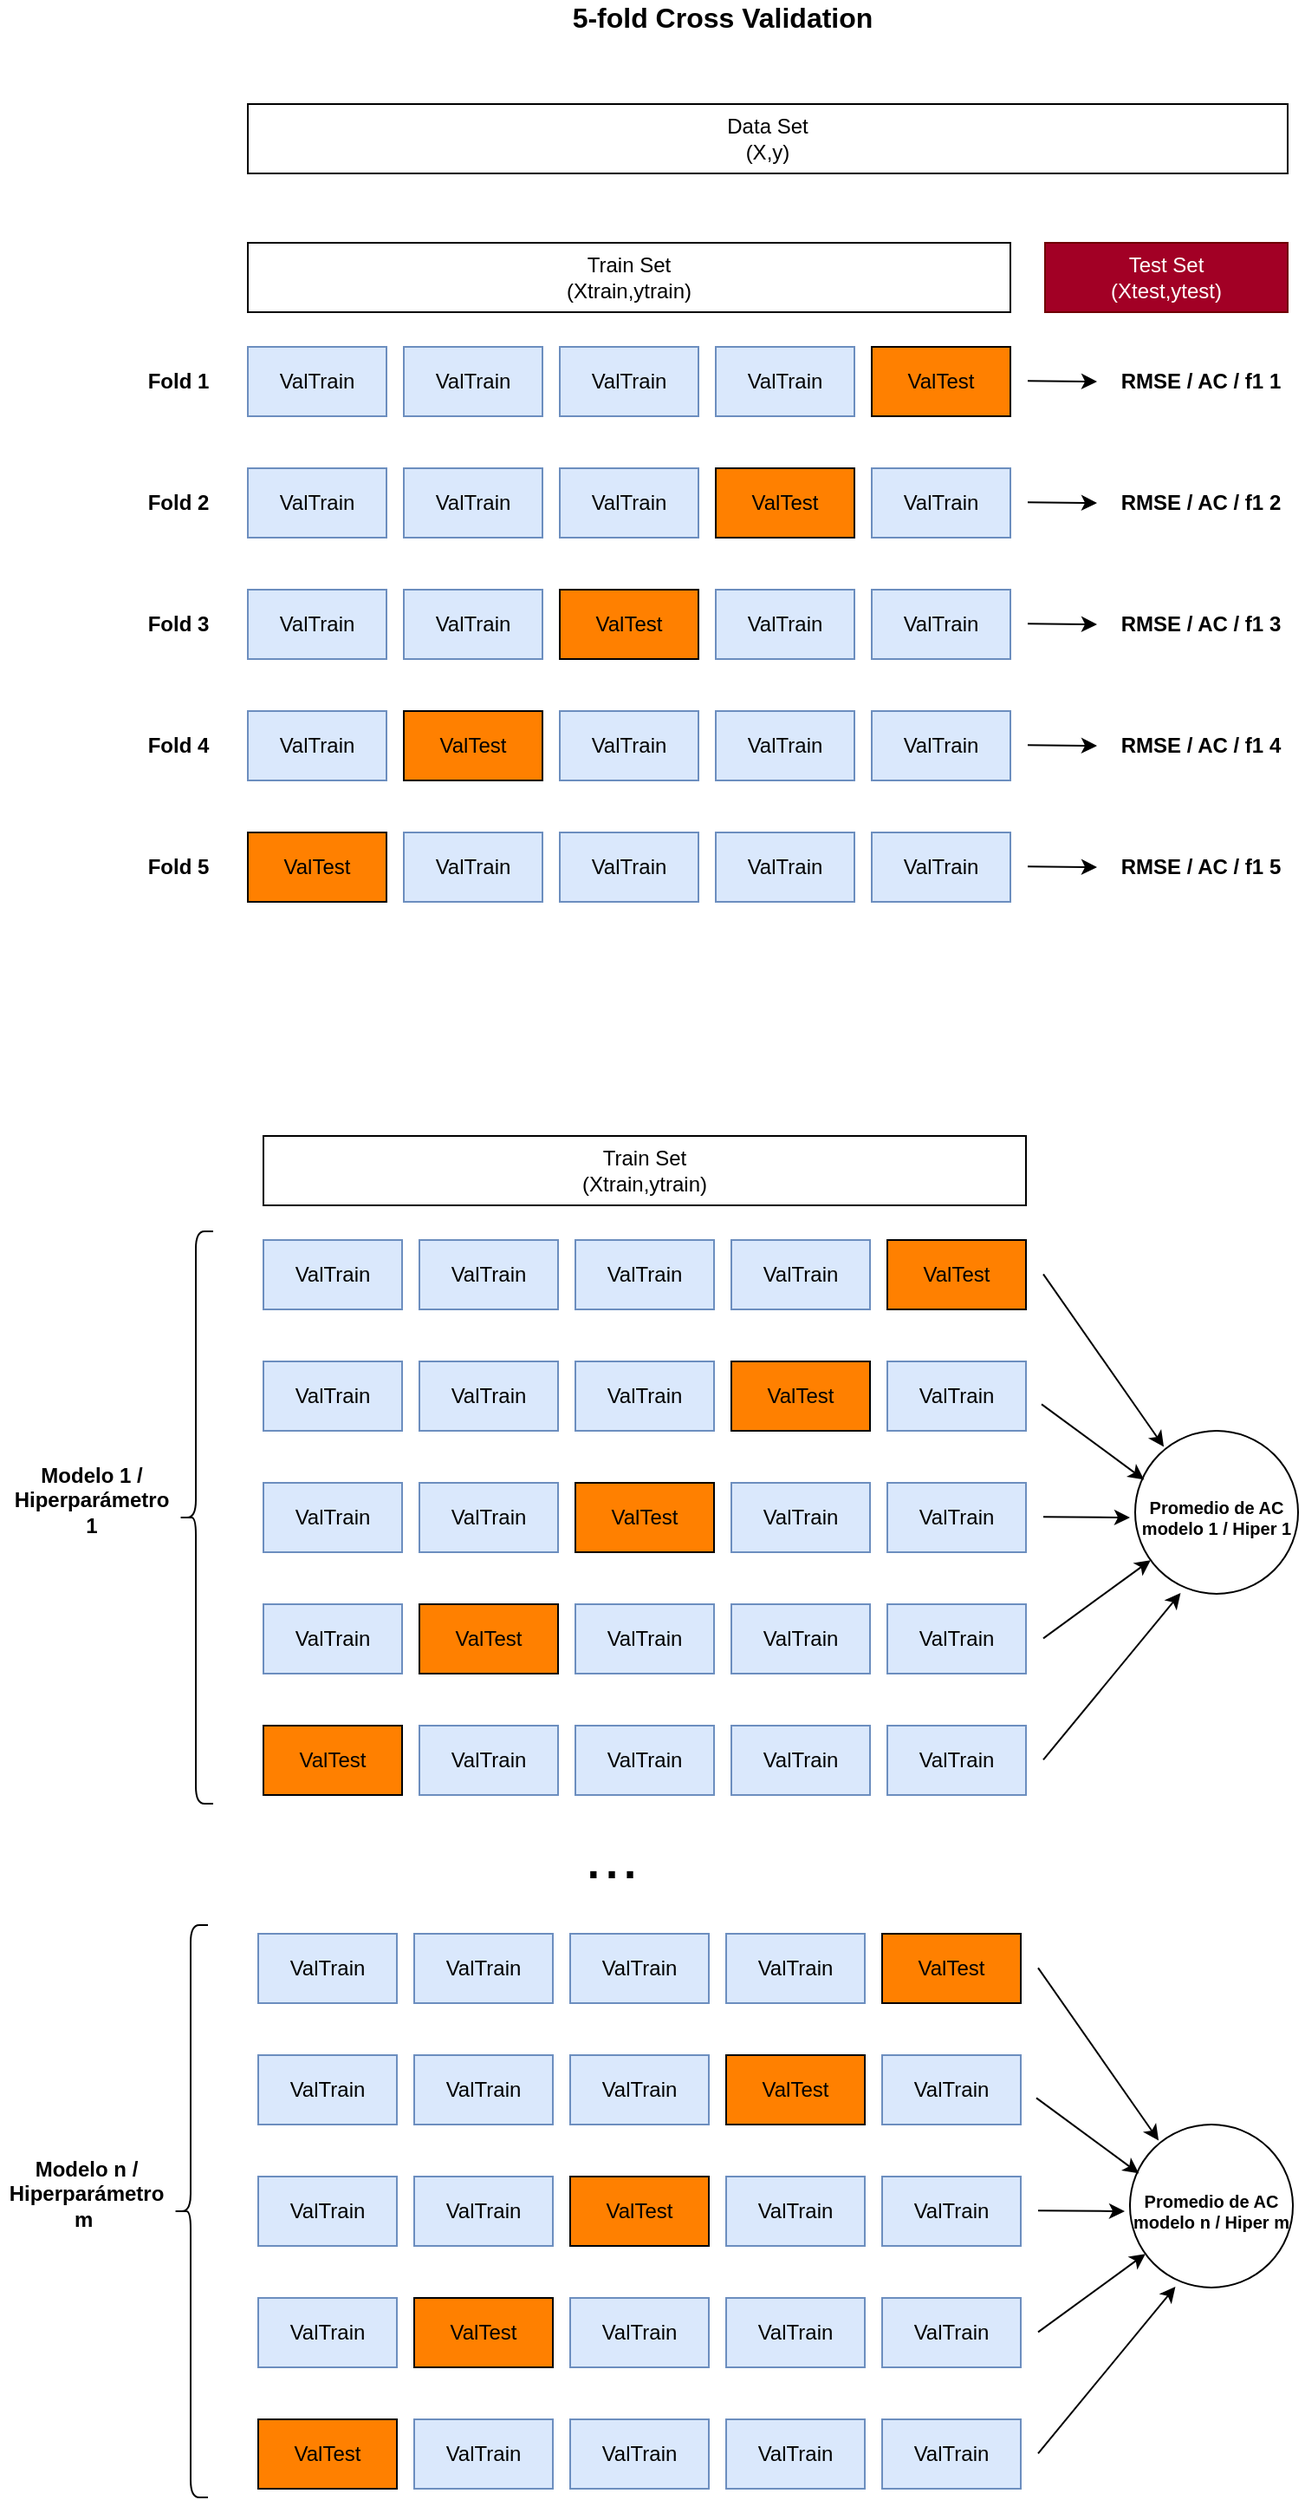 <mxfile version="13.7.3" type="device"><diagram id="gwORpkiTcTMyrVJZlr1m" name="Page-1"><mxGraphModel dx="1959" dy="718" grid="1" gridSize="10" guides="1" tooltips="1" connect="1" arrows="1" fold="1" page="1" pageScale="1" pageWidth="827" pageHeight="1169" math="0" shadow="0"><root><mxCell id="0"/><mxCell id="1" parent="0"/><mxCell id="zF2MyAngvlr5sfYJ5e23-27" value="&lt;font style=&quot;font-size: 16px&quot;&gt;&lt;b&gt;5-fold Cross Validation&lt;/b&gt;&lt;/font&gt;" style="text;html=1;strokeColor=none;fillColor=none;align=center;verticalAlign=middle;whiteSpace=wrap;rounded=0;" parent="1" vertex="1"><mxGeometry x="189" y="10" width="450" height="20" as="geometry"/></mxCell><mxCell id="eXKjHOSTCA8VNxbqJFId-3" value="" style="group" vertex="1" connectable="0" parent="1"><mxGeometry x="70" y="70" width="670" height="460" as="geometry"/></mxCell><mxCell id="zF2MyAngvlr5sfYJ5e23-1" value="ValTrain" style="rounded=0;whiteSpace=wrap;html=1;fillColor=#dae8fc;strokeColor=#6c8ebf;" parent="eXKjHOSTCA8VNxbqJFId-3" vertex="1"><mxGeometry x="70" y="140" width="80" height="40" as="geometry"/></mxCell><mxCell id="zF2MyAngvlr5sfYJ5e23-2" value="ValTrain" style="rounded=0;whiteSpace=wrap;html=1;fillColor=#dae8fc;strokeColor=#6c8ebf;" parent="eXKjHOSTCA8VNxbqJFId-3" vertex="1"><mxGeometry x="160" y="140" width="80" height="40" as="geometry"/></mxCell><mxCell id="zF2MyAngvlr5sfYJ5e23-3" value="ValTrain" style="rounded=0;whiteSpace=wrap;html=1;fillColor=#dae8fc;strokeColor=#6c8ebf;" parent="eXKjHOSTCA8VNxbqJFId-3" vertex="1"><mxGeometry x="250" y="140" width="80" height="40" as="geometry"/></mxCell><mxCell id="zF2MyAngvlr5sfYJ5e23-4" value="ValTrain" style="rounded=0;whiteSpace=wrap;html=1;fillColor=#dae8fc;strokeColor=#6c8ebf;" parent="eXKjHOSTCA8VNxbqJFId-3" vertex="1"><mxGeometry x="340" y="140" width="80" height="40" as="geometry"/></mxCell><mxCell id="zF2MyAngvlr5sfYJ5e23-5" value="ValTest" style="rounded=0;whiteSpace=wrap;html=1;fillColor=#FF8000;" parent="eXKjHOSTCA8VNxbqJFId-3" vertex="1"><mxGeometry x="430" y="140" width="80" height="40" as="geometry"/></mxCell><mxCell id="zF2MyAngvlr5sfYJ5e23-6" value="ValTrain" style="rounded=0;whiteSpace=wrap;html=1;fillColor=#dae8fc;strokeColor=#6c8ebf;" parent="eXKjHOSTCA8VNxbqJFId-3" vertex="1"><mxGeometry x="70" y="210" width="80" height="40" as="geometry"/></mxCell><mxCell id="zF2MyAngvlr5sfYJ5e23-7" value="ValTrain" style="rounded=0;whiteSpace=wrap;html=1;fillColor=#dae8fc;strokeColor=#6c8ebf;" parent="eXKjHOSTCA8VNxbqJFId-3" vertex="1"><mxGeometry x="160" y="210" width="80" height="40" as="geometry"/></mxCell><mxCell id="zF2MyAngvlr5sfYJ5e23-8" value="ValTrain" style="rounded=0;whiteSpace=wrap;html=1;fillColor=#dae8fc;strokeColor=#6c8ebf;" parent="eXKjHOSTCA8VNxbqJFId-3" vertex="1"><mxGeometry x="430" y="210" width="80" height="40" as="geometry"/></mxCell><mxCell id="zF2MyAngvlr5sfYJ5e23-9" value="ValTrain" style="rounded=0;whiteSpace=wrap;html=1;fillColor=#dae8fc;strokeColor=#6c8ebf;" parent="eXKjHOSTCA8VNxbqJFId-3" vertex="1"><mxGeometry x="250" y="210" width="80" height="40" as="geometry"/></mxCell><mxCell id="zF2MyAngvlr5sfYJ5e23-10" value="ValTest" style="rounded=0;whiteSpace=wrap;html=1;fillColor=#FF8000;" parent="eXKjHOSTCA8VNxbqJFId-3" vertex="1"><mxGeometry x="340" y="210" width="80" height="40" as="geometry"/></mxCell><mxCell id="zF2MyAngvlr5sfYJ5e23-11" value="ValTrain" style="rounded=0;whiteSpace=wrap;html=1;fillColor=#dae8fc;strokeColor=#6c8ebf;" parent="eXKjHOSTCA8VNxbqJFId-3" vertex="1"><mxGeometry x="70" y="280" width="80" height="40" as="geometry"/></mxCell><mxCell id="zF2MyAngvlr5sfYJ5e23-12" value="ValTrain" style="rounded=0;whiteSpace=wrap;html=1;fillColor=#dae8fc;strokeColor=#6c8ebf;" parent="eXKjHOSTCA8VNxbqJFId-3" vertex="1"><mxGeometry x="160" y="280" width="80" height="40" as="geometry"/></mxCell><mxCell id="zF2MyAngvlr5sfYJ5e23-13" value="ValTrain" style="rounded=0;whiteSpace=wrap;html=1;fillColor=#dae8fc;strokeColor=#6c8ebf;" parent="eXKjHOSTCA8VNxbqJFId-3" vertex="1"><mxGeometry x="430" y="280" width="80" height="40" as="geometry"/></mxCell><mxCell id="zF2MyAngvlr5sfYJ5e23-14" value="ValTrain" style="rounded=0;whiteSpace=wrap;html=1;fillColor=#dae8fc;strokeColor=#6c8ebf;" parent="eXKjHOSTCA8VNxbqJFId-3" vertex="1"><mxGeometry x="340" y="280" width="80" height="40" as="geometry"/></mxCell><mxCell id="zF2MyAngvlr5sfYJ5e23-15" value="ValTest" style="rounded=0;whiteSpace=wrap;html=1;fillColor=#FF8000;" parent="eXKjHOSTCA8VNxbqJFId-3" vertex="1"><mxGeometry x="250" y="280" width="80" height="40" as="geometry"/></mxCell><mxCell id="zF2MyAngvlr5sfYJ5e23-16" value="ValTrain" style="rounded=0;whiteSpace=wrap;html=1;fillColor=#dae8fc;strokeColor=#6c8ebf;" parent="eXKjHOSTCA8VNxbqJFId-3" vertex="1"><mxGeometry x="70" y="350" width="80" height="40" as="geometry"/></mxCell><mxCell id="zF2MyAngvlr5sfYJ5e23-17" value="ValTrain" style="rounded=0;whiteSpace=wrap;html=1;fillColor=#dae8fc;strokeColor=#6c8ebf;" parent="eXKjHOSTCA8VNxbqJFId-3" vertex="1"><mxGeometry x="430" y="350" width="80" height="40" as="geometry"/></mxCell><mxCell id="zF2MyAngvlr5sfYJ5e23-18" value="ValTrain" style="rounded=0;whiteSpace=wrap;html=1;fillColor=#dae8fc;strokeColor=#6c8ebf;" parent="eXKjHOSTCA8VNxbqJFId-3" vertex="1"><mxGeometry x="250" y="350" width="80" height="40" as="geometry"/></mxCell><mxCell id="zF2MyAngvlr5sfYJ5e23-19" value="ValTrain" style="rounded=0;whiteSpace=wrap;html=1;fillColor=#dae8fc;strokeColor=#6c8ebf;" parent="eXKjHOSTCA8VNxbqJFId-3" vertex="1"><mxGeometry x="340" y="350" width="80" height="40" as="geometry"/></mxCell><mxCell id="zF2MyAngvlr5sfYJ5e23-20" value="ValTest" style="rounded=0;whiteSpace=wrap;html=1;fillColor=#FF8000;" parent="eXKjHOSTCA8VNxbqJFId-3" vertex="1"><mxGeometry x="160" y="350" width="80" height="40" as="geometry"/></mxCell><mxCell id="zF2MyAngvlr5sfYJ5e23-21" value="ValTrain" style="rounded=0;whiteSpace=wrap;html=1;fillColor=#dae8fc;strokeColor=#6c8ebf;" parent="eXKjHOSTCA8VNxbqJFId-3" vertex="1"><mxGeometry x="430" y="420" width="80" height="40" as="geometry"/></mxCell><mxCell id="zF2MyAngvlr5sfYJ5e23-22" value="ValTrain" style="rounded=0;whiteSpace=wrap;html=1;fillColor=#dae8fc;strokeColor=#6c8ebf;" parent="eXKjHOSTCA8VNxbqJFId-3" vertex="1"><mxGeometry x="160" y="420" width="80" height="40" as="geometry"/></mxCell><mxCell id="zF2MyAngvlr5sfYJ5e23-23" value="ValTrain" style="rounded=0;whiteSpace=wrap;html=1;fillColor=#dae8fc;strokeColor=#6c8ebf;" parent="eXKjHOSTCA8VNxbqJFId-3" vertex="1"><mxGeometry x="250" y="420" width="80" height="40" as="geometry"/></mxCell><mxCell id="zF2MyAngvlr5sfYJ5e23-24" value="ValTrain" style="rounded=0;whiteSpace=wrap;html=1;fillColor=#dae8fc;strokeColor=#6c8ebf;" parent="eXKjHOSTCA8VNxbqJFId-3" vertex="1"><mxGeometry x="340" y="420" width="80" height="40" as="geometry"/></mxCell><mxCell id="zF2MyAngvlr5sfYJ5e23-25" value="ValTest" style="rounded=0;whiteSpace=wrap;html=1;fillColor=#FF8000;" parent="eXKjHOSTCA8VNxbqJFId-3" vertex="1"><mxGeometry x="70" y="420" width="80" height="40" as="geometry"/></mxCell><mxCell id="zF2MyAngvlr5sfYJ5e23-26" value="Data Set &lt;br&gt;(X,y)" style="rounded=0;whiteSpace=wrap;html=1;" parent="eXKjHOSTCA8VNxbqJFId-3" vertex="1"><mxGeometry x="70" width="600" height="40" as="geometry"/></mxCell><mxCell id="zF2MyAngvlr5sfYJ5e23-28" value="RMSE / AC / f1 1" style="text;html=1;strokeColor=none;fillColor=none;align=center;verticalAlign=middle;whiteSpace=wrap;rounded=0;fontStyle=1" parent="eXKjHOSTCA8VNxbqJFId-3" vertex="1"><mxGeometry x="570" y="150" width="100" height="20" as="geometry"/></mxCell><mxCell id="zF2MyAngvlr5sfYJ5e23-30" value="" style="endArrow=classic;html=1;" parent="eXKjHOSTCA8VNxbqJFId-3" edge="1"><mxGeometry width="50" height="50" relative="1" as="geometry"><mxPoint x="520" y="159.66" as="sourcePoint"/><mxPoint x="560" y="160" as="targetPoint"/></mxGeometry></mxCell><mxCell id="zF2MyAngvlr5sfYJ5e23-33" value="" style="endArrow=classic;html=1;" parent="eXKjHOSTCA8VNxbqJFId-3" edge="1"><mxGeometry width="50" height="50" relative="1" as="geometry"><mxPoint x="520" y="229.66" as="sourcePoint"/><mxPoint x="560" y="230" as="targetPoint"/></mxGeometry></mxCell><mxCell id="zF2MyAngvlr5sfYJ5e23-35" value="" style="endArrow=classic;html=1;" parent="eXKjHOSTCA8VNxbqJFId-3" edge="1"><mxGeometry width="50" height="50" relative="1" as="geometry"><mxPoint x="520" y="299.66" as="sourcePoint"/><mxPoint x="560" y="300" as="targetPoint"/></mxGeometry></mxCell><mxCell id="zF2MyAngvlr5sfYJ5e23-37" value="" style="endArrow=classic;html=1;" parent="eXKjHOSTCA8VNxbqJFId-3" edge="1"><mxGeometry width="50" height="50" relative="1" as="geometry"><mxPoint x="520" y="369.66" as="sourcePoint"/><mxPoint x="560" y="370" as="targetPoint"/></mxGeometry></mxCell><mxCell id="zF2MyAngvlr5sfYJ5e23-39" value="" style="endArrow=classic;html=1;" parent="eXKjHOSTCA8VNxbqJFId-3" edge="1"><mxGeometry width="50" height="50" relative="1" as="geometry"><mxPoint x="520" y="439.66" as="sourcePoint"/><mxPoint x="560" y="440" as="targetPoint"/></mxGeometry></mxCell><mxCell id="6YuwhX_xSr0UXWVqDq8y-1" value="Fold 1" style="text;html=1;strokeColor=none;fillColor=none;align=center;verticalAlign=middle;whiteSpace=wrap;rounded=0;fontStyle=1" parent="eXKjHOSTCA8VNxbqJFId-3" vertex="1"><mxGeometry y="150" width="60" height="20" as="geometry"/></mxCell><mxCell id="6YuwhX_xSr0UXWVqDq8y-2" value="Fold 2" style="text;html=1;strokeColor=none;fillColor=none;align=center;verticalAlign=middle;whiteSpace=wrap;rounded=0;fontStyle=1" parent="eXKjHOSTCA8VNxbqJFId-3" vertex="1"><mxGeometry y="220" width="60" height="20" as="geometry"/></mxCell><mxCell id="6YuwhX_xSr0UXWVqDq8y-3" value="Fold 3" style="text;html=1;strokeColor=none;fillColor=none;align=center;verticalAlign=middle;whiteSpace=wrap;rounded=0;fontStyle=1" parent="eXKjHOSTCA8VNxbqJFId-3" vertex="1"><mxGeometry y="290" width="60" height="20" as="geometry"/></mxCell><mxCell id="6YuwhX_xSr0UXWVqDq8y-4" value="Fold 4" style="text;html=1;strokeColor=none;fillColor=none;align=center;verticalAlign=middle;whiteSpace=wrap;rounded=0;fontStyle=1" parent="eXKjHOSTCA8VNxbqJFId-3" vertex="1"><mxGeometry y="360" width="60" height="20" as="geometry"/></mxCell><mxCell id="6YuwhX_xSr0UXWVqDq8y-5" value="Fold 5" style="text;html=1;strokeColor=none;fillColor=none;align=center;verticalAlign=middle;whiteSpace=wrap;rounded=0;fontStyle=1" parent="eXKjHOSTCA8VNxbqJFId-3" vertex="1"><mxGeometry y="430" width="60" height="20" as="geometry"/></mxCell><mxCell id="6YuwhX_xSr0UXWVqDq8y-6" value="RMSE / AC / f1 2" style="text;html=1;strokeColor=none;fillColor=none;align=center;verticalAlign=middle;whiteSpace=wrap;rounded=0;fontStyle=1" parent="eXKjHOSTCA8VNxbqJFId-3" vertex="1"><mxGeometry x="570" y="220" width="100" height="20" as="geometry"/></mxCell><mxCell id="6YuwhX_xSr0UXWVqDq8y-7" value="RMSE / AC / f1 3" style="text;html=1;strokeColor=none;fillColor=none;align=center;verticalAlign=middle;whiteSpace=wrap;rounded=0;fontStyle=1" parent="eXKjHOSTCA8VNxbqJFId-3" vertex="1"><mxGeometry x="570" y="290" width="100" height="20" as="geometry"/></mxCell><mxCell id="6YuwhX_xSr0UXWVqDq8y-8" value="RMSE / AC / f1 4" style="text;html=1;strokeColor=none;fillColor=none;align=center;verticalAlign=middle;whiteSpace=wrap;rounded=0;fontStyle=1" parent="eXKjHOSTCA8VNxbqJFId-3" vertex="1"><mxGeometry x="570" y="360" width="100" height="20" as="geometry"/></mxCell><mxCell id="6YuwhX_xSr0UXWVqDq8y-9" value="RMSE / AC / f1 5" style="text;html=1;strokeColor=none;fillColor=none;align=center;verticalAlign=middle;whiteSpace=wrap;rounded=0;fontStyle=1" parent="eXKjHOSTCA8VNxbqJFId-3" vertex="1"><mxGeometry x="570" y="430" width="100" height="20" as="geometry"/></mxCell><mxCell id="eXKjHOSTCA8VNxbqJFId-1" value="Train Set &lt;br&gt;(Xtrain,ytrain)" style="rounded=0;whiteSpace=wrap;html=1;" vertex="1" parent="eXKjHOSTCA8VNxbqJFId-3"><mxGeometry x="70" y="80" width="440" height="40" as="geometry"/></mxCell><mxCell id="eXKjHOSTCA8VNxbqJFId-2" value="Test Set &lt;br&gt;(Xtest,ytest)" style="rounded=0;whiteSpace=wrap;html=1;fillColor=#a20025;strokeColor=#6F0000;fontColor=#ffffff;" vertex="1" parent="eXKjHOSTCA8VNxbqJFId-3"><mxGeometry x="530" y="80" width="140" height="40" as="geometry"/></mxCell><mxCell id="eXKjHOSTCA8VNxbqJFId-46" value="Train Set &lt;br&gt;(Xtrain,ytrain)" style="rounded=0;whiteSpace=wrap;html=1;" vertex="1" parent="1"><mxGeometry x="149" y="665" width="440" height="40" as="geometry"/></mxCell><mxCell id="eXKjHOSTCA8VNxbqJFId-53" value="" style="group" vertex="1" connectable="0" parent="1"><mxGeometry y="720" width="749" height="330" as="geometry"/></mxCell><mxCell id="eXKjHOSTCA8VNxbqJFId-51" value="" style="group" vertex="1" connectable="0" parent="eXKjHOSTCA8VNxbqJFId-53"><mxGeometry width="749" height="330" as="geometry"/></mxCell><mxCell id="eXKjHOSTCA8VNxbqJFId-5" value="ValTrain" style="rounded=0;whiteSpace=wrap;html=1;fillColor=#dae8fc;strokeColor=#6c8ebf;" vertex="1" parent="eXKjHOSTCA8VNxbqJFId-51"><mxGeometry x="149" y="5" width="80" height="40" as="geometry"/></mxCell><mxCell id="eXKjHOSTCA8VNxbqJFId-6" value="ValTrain" style="rounded=0;whiteSpace=wrap;html=1;fillColor=#dae8fc;strokeColor=#6c8ebf;" vertex="1" parent="eXKjHOSTCA8VNxbqJFId-51"><mxGeometry x="239" y="5" width="80" height="40" as="geometry"/></mxCell><mxCell id="eXKjHOSTCA8VNxbqJFId-7" value="ValTrain" style="rounded=0;whiteSpace=wrap;html=1;fillColor=#dae8fc;strokeColor=#6c8ebf;" vertex="1" parent="eXKjHOSTCA8VNxbqJFId-51"><mxGeometry x="329" y="5" width="80" height="40" as="geometry"/></mxCell><mxCell id="eXKjHOSTCA8VNxbqJFId-8" value="ValTrain" style="rounded=0;whiteSpace=wrap;html=1;fillColor=#dae8fc;strokeColor=#6c8ebf;" vertex="1" parent="eXKjHOSTCA8VNxbqJFId-51"><mxGeometry x="419" y="5" width="80" height="40" as="geometry"/></mxCell><mxCell id="eXKjHOSTCA8VNxbqJFId-9" value="ValTest" style="rounded=0;whiteSpace=wrap;html=1;fillColor=#FF8000;" vertex="1" parent="eXKjHOSTCA8VNxbqJFId-51"><mxGeometry x="509" y="5" width="80" height="40" as="geometry"/></mxCell><mxCell id="eXKjHOSTCA8VNxbqJFId-10" value="ValTrain" style="rounded=0;whiteSpace=wrap;html=1;fillColor=#dae8fc;strokeColor=#6c8ebf;" vertex="1" parent="eXKjHOSTCA8VNxbqJFId-51"><mxGeometry x="149" y="75" width="80" height="40" as="geometry"/></mxCell><mxCell id="eXKjHOSTCA8VNxbqJFId-11" value="ValTrain" style="rounded=0;whiteSpace=wrap;html=1;fillColor=#dae8fc;strokeColor=#6c8ebf;" vertex="1" parent="eXKjHOSTCA8VNxbqJFId-51"><mxGeometry x="239" y="75" width="80" height="40" as="geometry"/></mxCell><mxCell id="eXKjHOSTCA8VNxbqJFId-12" value="ValTrain" style="rounded=0;whiteSpace=wrap;html=1;fillColor=#dae8fc;strokeColor=#6c8ebf;" vertex="1" parent="eXKjHOSTCA8VNxbqJFId-51"><mxGeometry x="509" y="75" width="80" height="40" as="geometry"/></mxCell><mxCell id="eXKjHOSTCA8VNxbqJFId-13" value="ValTrain" style="rounded=0;whiteSpace=wrap;html=1;fillColor=#dae8fc;strokeColor=#6c8ebf;" vertex="1" parent="eXKjHOSTCA8VNxbqJFId-51"><mxGeometry x="329" y="75" width="80" height="40" as="geometry"/></mxCell><mxCell id="eXKjHOSTCA8VNxbqJFId-14" value="ValTest" style="rounded=0;whiteSpace=wrap;html=1;fillColor=#FF8000;" vertex="1" parent="eXKjHOSTCA8VNxbqJFId-51"><mxGeometry x="419" y="75" width="80" height="40" as="geometry"/></mxCell><mxCell id="eXKjHOSTCA8VNxbqJFId-15" value="ValTrain" style="rounded=0;whiteSpace=wrap;html=1;fillColor=#dae8fc;strokeColor=#6c8ebf;" vertex="1" parent="eXKjHOSTCA8VNxbqJFId-51"><mxGeometry x="149" y="145" width="80" height="40" as="geometry"/></mxCell><mxCell id="eXKjHOSTCA8VNxbqJFId-16" value="ValTrain" style="rounded=0;whiteSpace=wrap;html=1;fillColor=#dae8fc;strokeColor=#6c8ebf;" vertex="1" parent="eXKjHOSTCA8VNxbqJFId-51"><mxGeometry x="239" y="145" width="80" height="40" as="geometry"/></mxCell><mxCell id="eXKjHOSTCA8VNxbqJFId-17" value="ValTrain" style="rounded=0;whiteSpace=wrap;html=1;fillColor=#dae8fc;strokeColor=#6c8ebf;" vertex="1" parent="eXKjHOSTCA8VNxbqJFId-51"><mxGeometry x="509" y="145" width="80" height="40" as="geometry"/></mxCell><mxCell id="eXKjHOSTCA8VNxbqJFId-18" value="ValTrain" style="rounded=0;whiteSpace=wrap;html=1;fillColor=#dae8fc;strokeColor=#6c8ebf;" vertex="1" parent="eXKjHOSTCA8VNxbqJFId-51"><mxGeometry x="419" y="145" width="80" height="40" as="geometry"/></mxCell><mxCell id="eXKjHOSTCA8VNxbqJFId-19" value="ValTest" style="rounded=0;whiteSpace=wrap;html=1;fillColor=#FF8000;" vertex="1" parent="eXKjHOSTCA8VNxbqJFId-51"><mxGeometry x="329" y="145" width="80" height="40" as="geometry"/></mxCell><mxCell id="eXKjHOSTCA8VNxbqJFId-20" value="ValTrain" style="rounded=0;whiteSpace=wrap;html=1;fillColor=#dae8fc;strokeColor=#6c8ebf;" vertex="1" parent="eXKjHOSTCA8VNxbqJFId-51"><mxGeometry x="149" y="215" width="80" height="40" as="geometry"/></mxCell><mxCell id="eXKjHOSTCA8VNxbqJFId-21" value="ValTrain" style="rounded=0;whiteSpace=wrap;html=1;fillColor=#dae8fc;strokeColor=#6c8ebf;" vertex="1" parent="eXKjHOSTCA8VNxbqJFId-51"><mxGeometry x="509" y="215" width="80" height="40" as="geometry"/></mxCell><mxCell id="eXKjHOSTCA8VNxbqJFId-22" value="ValTrain" style="rounded=0;whiteSpace=wrap;html=1;fillColor=#dae8fc;strokeColor=#6c8ebf;" vertex="1" parent="eXKjHOSTCA8VNxbqJFId-51"><mxGeometry x="329" y="215" width="80" height="40" as="geometry"/></mxCell><mxCell id="eXKjHOSTCA8VNxbqJFId-23" value="ValTrain" style="rounded=0;whiteSpace=wrap;html=1;fillColor=#dae8fc;strokeColor=#6c8ebf;" vertex="1" parent="eXKjHOSTCA8VNxbqJFId-51"><mxGeometry x="419" y="215" width="80" height="40" as="geometry"/></mxCell><mxCell id="eXKjHOSTCA8VNxbqJFId-24" value="ValTest" style="rounded=0;whiteSpace=wrap;html=1;fillColor=#FF8000;" vertex="1" parent="eXKjHOSTCA8VNxbqJFId-51"><mxGeometry x="239" y="215" width="80" height="40" as="geometry"/></mxCell><mxCell id="eXKjHOSTCA8VNxbqJFId-25" value="ValTrain" style="rounded=0;whiteSpace=wrap;html=1;fillColor=#dae8fc;strokeColor=#6c8ebf;" vertex="1" parent="eXKjHOSTCA8VNxbqJFId-51"><mxGeometry x="509" y="285" width="80" height="40" as="geometry"/></mxCell><mxCell id="eXKjHOSTCA8VNxbqJFId-26" value="ValTrain" style="rounded=0;whiteSpace=wrap;html=1;fillColor=#dae8fc;strokeColor=#6c8ebf;" vertex="1" parent="eXKjHOSTCA8VNxbqJFId-51"><mxGeometry x="239" y="285" width="80" height="40" as="geometry"/></mxCell><mxCell id="eXKjHOSTCA8VNxbqJFId-27" value="ValTrain" style="rounded=0;whiteSpace=wrap;html=1;fillColor=#dae8fc;strokeColor=#6c8ebf;" vertex="1" parent="eXKjHOSTCA8VNxbqJFId-51"><mxGeometry x="329" y="285" width="80" height="40" as="geometry"/></mxCell><mxCell id="eXKjHOSTCA8VNxbqJFId-28" value="ValTrain" style="rounded=0;whiteSpace=wrap;html=1;fillColor=#dae8fc;strokeColor=#6c8ebf;" vertex="1" parent="eXKjHOSTCA8VNxbqJFId-51"><mxGeometry x="419" y="285" width="80" height="40" as="geometry"/></mxCell><mxCell id="eXKjHOSTCA8VNxbqJFId-29" value="ValTest" style="rounded=0;whiteSpace=wrap;html=1;fillColor=#FF8000;" vertex="1" parent="eXKjHOSTCA8VNxbqJFId-51"><mxGeometry x="149" y="285" width="80" height="40" as="geometry"/></mxCell><mxCell id="eXKjHOSTCA8VNxbqJFId-32" value="" style="endArrow=classic;html=1;entryX=0.176;entryY=0.098;entryDx=0;entryDy=0;entryPerimeter=0;" edge="1" parent="eXKjHOSTCA8VNxbqJFId-51" target="eXKjHOSTCA8VNxbqJFId-50"><mxGeometry width="50" height="50" relative="1" as="geometry"><mxPoint x="599" y="24.66" as="sourcePoint"/><mxPoint x="660" y="130" as="targetPoint"/></mxGeometry></mxCell><mxCell id="eXKjHOSTCA8VNxbqJFId-33" value="" style="endArrow=classic;html=1;entryX=0.055;entryY=0.3;entryDx=0;entryDy=0;entryPerimeter=0;" edge="1" parent="eXKjHOSTCA8VNxbqJFId-51" target="eXKjHOSTCA8VNxbqJFId-50"><mxGeometry width="50" height="50" relative="1" as="geometry"><mxPoint x="598" y="99.66" as="sourcePoint"/><mxPoint x="660" y="145" as="targetPoint"/></mxGeometry></mxCell><mxCell id="eXKjHOSTCA8VNxbqJFId-34" value="" style="endArrow=classic;html=1;entryX=0;entryY=0.5;entryDx=0;entryDy=0;" edge="1" parent="eXKjHOSTCA8VNxbqJFId-51" target="eXKjHOSTCA8VNxbqJFId-43"><mxGeometry width="50" height="50" relative="1" as="geometry"><mxPoint x="599" y="164.66" as="sourcePoint"/><mxPoint x="639" y="165" as="targetPoint"/></mxGeometry></mxCell><mxCell id="eXKjHOSTCA8VNxbqJFId-35" value="" style="endArrow=classic;html=1;" edge="1" parent="eXKjHOSTCA8VNxbqJFId-51" target="eXKjHOSTCA8VNxbqJFId-50"><mxGeometry width="50" height="50" relative="1" as="geometry"><mxPoint x="599" y="234.66" as="sourcePoint"/><mxPoint x="639" y="235" as="targetPoint"/></mxGeometry></mxCell><mxCell id="eXKjHOSTCA8VNxbqJFId-36" value="" style="endArrow=classic;html=1;entryX=0.279;entryY=0.995;entryDx=0;entryDy=0;entryPerimeter=0;" edge="1" parent="eXKjHOSTCA8VNxbqJFId-51" target="eXKjHOSTCA8VNxbqJFId-50"><mxGeometry width="50" height="50" relative="1" as="geometry"><mxPoint x="599" y="304.66" as="sourcePoint"/><mxPoint x="670" y="210" as="targetPoint"/></mxGeometry></mxCell><mxCell id="eXKjHOSTCA8VNxbqJFId-48" value="Modelo 1 / Hiperparámetro 1" style="text;html=1;strokeColor=none;fillColor=none;align=center;verticalAlign=middle;whiteSpace=wrap;rounded=0;fontStyle=1" vertex="1" parent="eXKjHOSTCA8VNxbqJFId-51"><mxGeometry y="145" width="100" height="20" as="geometry"/></mxCell><mxCell id="eXKjHOSTCA8VNxbqJFId-49" value="" style="shape=curlyBracket;whiteSpace=wrap;html=1;rounded=1;" vertex="1" parent="eXKjHOSTCA8VNxbqJFId-51"><mxGeometry x="100" width="20" height="330" as="geometry"/></mxCell><mxCell id="eXKjHOSTCA8VNxbqJFId-50" value="" style="ellipse;whiteSpace=wrap;html=1;aspect=fixed;fillColor=none;" vertex="1" parent="eXKjHOSTCA8VNxbqJFId-51"><mxGeometry x="652" y="115" width="94" height="94" as="geometry"/></mxCell><mxCell id="eXKjHOSTCA8VNxbqJFId-43" value="Promedio de AC&lt;br style=&quot;font-size: 10px;&quot;&gt;modelo 1 / Hiper 1" style="text;html=1;strokeColor=none;fillColor=none;align=center;verticalAlign=middle;whiteSpace=wrap;rounded=0;fontStyle=1;fontSize=10;" vertex="1" parent="eXKjHOSTCA8VNxbqJFId-51"><mxGeometry x="649" y="155" width="100" height="20" as="geometry"/></mxCell><mxCell id="eXKjHOSTCA8VNxbqJFId-91" value="&lt;font style=&quot;font-size: 38px&quot;&gt;...&lt;/font&gt;" style="text;html=1;strokeColor=none;fillColor=none;align=center;verticalAlign=middle;whiteSpace=wrap;rounded=0;fontSize=10;" vertex="1" parent="1"><mxGeometry x="330" y="1070" width="40" height="20" as="geometry"/></mxCell><mxCell id="eXKjHOSTCA8VNxbqJFId-93" value="" style="group" vertex="1" connectable="0" parent="1"><mxGeometry x="-3" y="1120" width="749" height="330" as="geometry"/></mxCell><mxCell id="eXKjHOSTCA8VNxbqJFId-56" value="ValTrain" style="rounded=0;whiteSpace=wrap;html=1;fillColor=#dae8fc;strokeColor=#6c8ebf;" vertex="1" parent="eXKjHOSTCA8VNxbqJFId-93"><mxGeometry x="149" y="5" width="80" height="40" as="geometry"/></mxCell><mxCell id="eXKjHOSTCA8VNxbqJFId-57" value="ValTrain" style="rounded=0;whiteSpace=wrap;html=1;fillColor=#dae8fc;strokeColor=#6c8ebf;" vertex="1" parent="eXKjHOSTCA8VNxbqJFId-93"><mxGeometry x="239" y="5" width="80" height="40" as="geometry"/></mxCell><mxCell id="eXKjHOSTCA8VNxbqJFId-58" value="ValTrain" style="rounded=0;whiteSpace=wrap;html=1;fillColor=#dae8fc;strokeColor=#6c8ebf;" vertex="1" parent="eXKjHOSTCA8VNxbqJFId-93"><mxGeometry x="329" y="5" width="80" height="40" as="geometry"/></mxCell><mxCell id="eXKjHOSTCA8VNxbqJFId-59" value="ValTrain" style="rounded=0;whiteSpace=wrap;html=1;fillColor=#dae8fc;strokeColor=#6c8ebf;" vertex="1" parent="eXKjHOSTCA8VNxbqJFId-93"><mxGeometry x="419" y="5" width="80" height="40" as="geometry"/></mxCell><mxCell id="eXKjHOSTCA8VNxbqJFId-60" value="ValTest" style="rounded=0;whiteSpace=wrap;html=1;fillColor=#FF8000;" vertex="1" parent="eXKjHOSTCA8VNxbqJFId-93"><mxGeometry x="509" y="5" width="80" height="40" as="geometry"/></mxCell><mxCell id="eXKjHOSTCA8VNxbqJFId-61" value="ValTrain" style="rounded=0;whiteSpace=wrap;html=1;fillColor=#dae8fc;strokeColor=#6c8ebf;" vertex="1" parent="eXKjHOSTCA8VNxbqJFId-93"><mxGeometry x="149" y="75" width="80" height="40" as="geometry"/></mxCell><mxCell id="eXKjHOSTCA8VNxbqJFId-62" value="ValTrain" style="rounded=0;whiteSpace=wrap;html=1;fillColor=#dae8fc;strokeColor=#6c8ebf;" vertex="1" parent="eXKjHOSTCA8VNxbqJFId-93"><mxGeometry x="239" y="75" width="80" height="40" as="geometry"/></mxCell><mxCell id="eXKjHOSTCA8VNxbqJFId-63" value="ValTrain" style="rounded=0;whiteSpace=wrap;html=1;fillColor=#dae8fc;strokeColor=#6c8ebf;" vertex="1" parent="eXKjHOSTCA8VNxbqJFId-93"><mxGeometry x="509" y="75" width="80" height="40" as="geometry"/></mxCell><mxCell id="eXKjHOSTCA8VNxbqJFId-64" value="ValTrain" style="rounded=0;whiteSpace=wrap;html=1;fillColor=#dae8fc;strokeColor=#6c8ebf;" vertex="1" parent="eXKjHOSTCA8VNxbqJFId-93"><mxGeometry x="329" y="75" width="80" height="40" as="geometry"/></mxCell><mxCell id="eXKjHOSTCA8VNxbqJFId-65" value="ValTest" style="rounded=0;whiteSpace=wrap;html=1;fillColor=#FF8000;" vertex="1" parent="eXKjHOSTCA8VNxbqJFId-93"><mxGeometry x="419" y="75" width="80" height="40" as="geometry"/></mxCell><mxCell id="eXKjHOSTCA8VNxbqJFId-66" value="ValTrain" style="rounded=0;whiteSpace=wrap;html=1;fillColor=#dae8fc;strokeColor=#6c8ebf;" vertex="1" parent="eXKjHOSTCA8VNxbqJFId-93"><mxGeometry x="149" y="145" width="80" height="40" as="geometry"/></mxCell><mxCell id="eXKjHOSTCA8VNxbqJFId-67" value="ValTrain" style="rounded=0;whiteSpace=wrap;html=1;fillColor=#dae8fc;strokeColor=#6c8ebf;" vertex="1" parent="eXKjHOSTCA8VNxbqJFId-93"><mxGeometry x="239" y="145" width="80" height="40" as="geometry"/></mxCell><mxCell id="eXKjHOSTCA8VNxbqJFId-68" value="ValTrain" style="rounded=0;whiteSpace=wrap;html=1;fillColor=#dae8fc;strokeColor=#6c8ebf;" vertex="1" parent="eXKjHOSTCA8VNxbqJFId-93"><mxGeometry x="509" y="145" width="80" height="40" as="geometry"/></mxCell><mxCell id="eXKjHOSTCA8VNxbqJFId-69" value="ValTrain" style="rounded=0;whiteSpace=wrap;html=1;fillColor=#dae8fc;strokeColor=#6c8ebf;" vertex="1" parent="eXKjHOSTCA8VNxbqJFId-93"><mxGeometry x="419" y="145" width="80" height="40" as="geometry"/></mxCell><mxCell id="eXKjHOSTCA8VNxbqJFId-70" value="ValTest" style="rounded=0;whiteSpace=wrap;html=1;fillColor=#FF8000;" vertex="1" parent="eXKjHOSTCA8VNxbqJFId-93"><mxGeometry x="329" y="145" width="80" height="40" as="geometry"/></mxCell><mxCell id="eXKjHOSTCA8VNxbqJFId-71" value="ValTrain" style="rounded=0;whiteSpace=wrap;html=1;fillColor=#dae8fc;strokeColor=#6c8ebf;" vertex="1" parent="eXKjHOSTCA8VNxbqJFId-93"><mxGeometry x="149" y="215" width="80" height="40" as="geometry"/></mxCell><mxCell id="eXKjHOSTCA8VNxbqJFId-72" value="ValTrain" style="rounded=0;whiteSpace=wrap;html=1;fillColor=#dae8fc;strokeColor=#6c8ebf;" vertex="1" parent="eXKjHOSTCA8VNxbqJFId-93"><mxGeometry x="509" y="215" width="80" height="40" as="geometry"/></mxCell><mxCell id="eXKjHOSTCA8VNxbqJFId-73" value="ValTrain" style="rounded=0;whiteSpace=wrap;html=1;fillColor=#dae8fc;strokeColor=#6c8ebf;" vertex="1" parent="eXKjHOSTCA8VNxbqJFId-93"><mxGeometry x="329" y="215" width="80" height="40" as="geometry"/></mxCell><mxCell id="eXKjHOSTCA8VNxbqJFId-74" value="ValTrain" style="rounded=0;whiteSpace=wrap;html=1;fillColor=#dae8fc;strokeColor=#6c8ebf;" vertex="1" parent="eXKjHOSTCA8VNxbqJFId-93"><mxGeometry x="419" y="215" width="80" height="40" as="geometry"/></mxCell><mxCell id="eXKjHOSTCA8VNxbqJFId-75" value="ValTest" style="rounded=0;whiteSpace=wrap;html=1;fillColor=#FF8000;" vertex="1" parent="eXKjHOSTCA8VNxbqJFId-93"><mxGeometry x="239" y="215" width="80" height="40" as="geometry"/></mxCell><mxCell id="eXKjHOSTCA8VNxbqJFId-76" value="ValTrain" style="rounded=0;whiteSpace=wrap;html=1;fillColor=#dae8fc;strokeColor=#6c8ebf;" vertex="1" parent="eXKjHOSTCA8VNxbqJFId-93"><mxGeometry x="509" y="285" width="80" height="40" as="geometry"/></mxCell><mxCell id="eXKjHOSTCA8VNxbqJFId-77" value="ValTrain" style="rounded=0;whiteSpace=wrap;html=1;fillColor=#dae8fc;strokeColor=#6c8ebf;" vertex="1" parent="eXKjHOSTCA8VNxbqJFId-93"><mxGeometry x="239" y="285" width="80" height="40" as="geometry"/></mxCell><mxCell id="eXKjHOSTCA8VNxbqJFId-78" value="ValTrain" style="rounded=0;whiteSpace=wrap;html=1;fillColor=#dae8fc;strokeColor=#6c8ebf;" vertex="1" parent="eXKjHOSTCA8VNxbqJFId-93"><mxGeometry x="329" y="285" width="80" height="40" as="geometry"/></mxCell><mxCell id="eXKjHOSTCA8VNxbqJFId-79" value="ValTrain" style="rounded=0;whiteSpace=wrap;html=1;fillColor=#dae8fc;strokeColor=#6c8ebf;" vertex="1" parent="eXKjHOSTCA8VNxbqJFId-93"><mxGeometry x="419" y="285" width="80" height="40" as="geometry"/></mxCell><mxCell id="eXKjHOSTCA8VNxbqJFId-80" value="ValTest" style="rounded=0;whiteSpace=wrap;html=1;fillColor=#FF8000;" vertex="1" parent="eXKjHOSTCA8VNxbqJFId-93"><mxGeometry x="149" y="285" width="80" height="40" as="geometry"/></mxCell><mxCell id="eXKjHOSTCA8VNxbqJFId-81" value="" style="endArrow=classic;html=1;entryX=0.176;entryY=0.098;entryDx=0;entryDy=0;entryPerimeter=0;" edge="1" parent="eXKjHOSTCA8VNxbqJFId-93" target="eXKjHOSTCA8VNxbqJFId-88"><mxGeometry width="50" height="50" relative="1" as="geometry"><mxPoint x="599" y="24.66" as="sourcePoint"/><mxPoint x="660" y="130" as="targetPoint"/></mxGeometry></mxCell><mxCell id="eXKjHOSTCA8VNxbqJFId-82" value="" style="endArrow=classic;html=1;entryX=0.055;entryY=0.3;entryDx=0;entryDy=0;entryPerimeter=0;" edge="1" parent="eXKjHOSTCA8VNxbqJFId-93" target="eXKjHOSTCA8VNxbqJFId-88"><mxGeometry width="50" height="50" relative="1" as="geometry"><mxPoint x="598" y="99.66" as="sourcePoint"/><mxPoint x="660" y="145" as="targetPoint"/></mxGeometry></mxCell><mxCell id="eXKjHOSTCA8VNxbqJFId-83" value="" style="endArrow=classic;html=1;entryX=0;entryY=0.5;entryDx=0;entryDy=0;" edge="1" parent="eXKjHOSTCA8VNxbqJFId-93" target="eXKjHOSTCA8VNxbqJFId-89"><mxGeometry width="50" height="50" relative="1" as="geometry"><mxPoint x="599" y="164.66" as="sourcePoint"/><mxPoint x="639" y="165" as="targetPoint"/></mxGeometry></mxCell><mxCell id="eXKjHOSTCA8VNxbqJFId-84" value="" style="endArrow=classic;html=1;" edge="1" parent="eXKjHOSTCA8VNxbqJFId-93" target="eXKjHOSTCA8VNxbqJFId-88"><mxGeometry width="50" height="50" relative="1" as="geometry"><mxPoint x="599" y="234.66" as="sourcePoint"/><mxPoint x="639" y="235" as="targetPoint"/></mxGeometry></mxCell><mxCell id="eXKjHOSTCA8VNxbqJFId-85" value="" style="endArrow=classic;html=1;entryX=0.279;entryY=0.995;entryDx=0;entryDy=0;entryPerimeter=0;" edge="1" parent="eXKjHOSTCA8VNxbqJFId-93" target="eXKjHOSTCA8VNxbqJFId-88"><mxGeometry width="50" height="50" relative="1" as="geometry"><mxPoint x="599" y="304.66" as="sourcePoint"/><mxPoint x="670" y="210" as="targetPoint"/></mxGeometry></mxCell><mxCell id="eXKjHOSTCA8VNxbqJFId-86" value="Modelo n / Hiperparámetro&lt;br&gt;m&amp;nbsp;" style="text;html=1;strokeColor=none;fillColor=none;align=center;verticalAlign=middle;whiteSpace=wrap;rounded=0;fontStyle=1" vertex="1" parent="eXKjHOSTCA8VNxbqJFId-93"><mxGeometry y="145" width="100" height="20" as="geometry"/></mxCell><mxCell id="eXKjHOSTCA8VNxbqJFId-87" value="" style="shape=curlyBracket;whiteSpace=wrap;html=1;rounded=1;" vertex="1" parent="eXKjHOSTCA8VNxbqJFId-93"><mxGeometry x="100" width="20" height="330" as="geometry"/></mxCell><mxCell id="eXKjHOSTCA8VNxbqJFId-88" value="" style="ellipse;whiteSpace=wrap;html=1;aspect=fixed;fillColor=none;" vertex="1" parent="eXKjHOSTCA8VNxbqJFId-93"><mxGeometry x="652" y="115" width="94" height="94" as="geometry"/></mxCell><mxCell id="eXKjHOSTCA8VNxbqJFId-89" value="Promedio de AC&lt;br style=&quot;font-size: 10px&quot;&gt;modelo n / Hiper m" style="text;html=1;strokeColor=none;fillColor=none;align=center;verticalAlign=middle;whiteSpace=wrap;rounded=0;fontStyle=1;fontSize=10;" vertex="1" parent="eXKjHOSTCA8VNxbqJFId-93"><mxGeometry x="649" y="155" width="100" height="20" as="geometry"/></mxCell></root></mxGraphModel></diagram></mxfile>